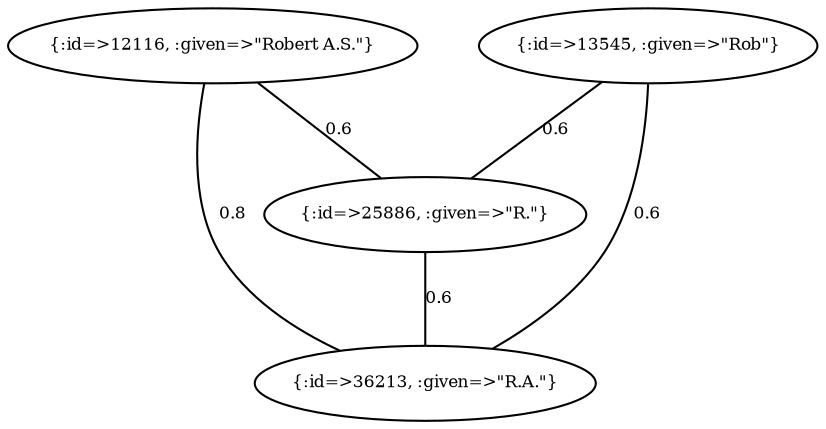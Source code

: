 graph Collector__WeightedGraph {
    "{:id=>12116, :given=>\"Robert A.S.\"}" [
        fontsize = 8,
        label = "{:id=>12116, :given=>\"Robert A.S.\"}"
    ]

    "{:id=>13545, :given=>\"Rob\"}" [
        fontsize = 8,
        label = "{:id=>13545, :given=>\"Rob\"}"
    ]

    "{:id=>25886, :given=>\"R.\"}" [
        fontsize = 8,
        label = "{:id=>25886, :given=>\"R.\"}"
    ]

    "{:id=>36213, :given=>\"R.A.\"}" [
        fontsize = 8,
        label = "{:id=>36213, :given=>\"R.A.\"}"
    ]

    "{:id=>12116, :given=>\"Robert A.S.\"}" -- "{:id=>25886, :given=>\"R.\"}" [
        fontsize = 8,
        label = 0.6
    ]

    "{:id=>12116, :given=>\"Robert A.S.\"}" -- "{:id=>36213, :given=>\"R.A.\"}" [
        fontsize = 8,
        label = 0.8
    ]

    "{:id=>13545, :given=>\"Rob\"}" -- "{:id=>25886, :given=>\"R.\"}" [
        fontsize = 8,
        label = 0.6
    ]

    "{:id=>13545, :given=>\"Rob\"}" -- "{:id=>36213, :given=>\"R.A.\"}" [
        fontsize = 8,
        label = 0.6
    ]

    "{:id=>25886, :given=>\"R.\"}" -- "{:id=>36213, :given=>\"R.A.\"}" [
        fontsize = 8,
        label = 0.6
    ]
}

